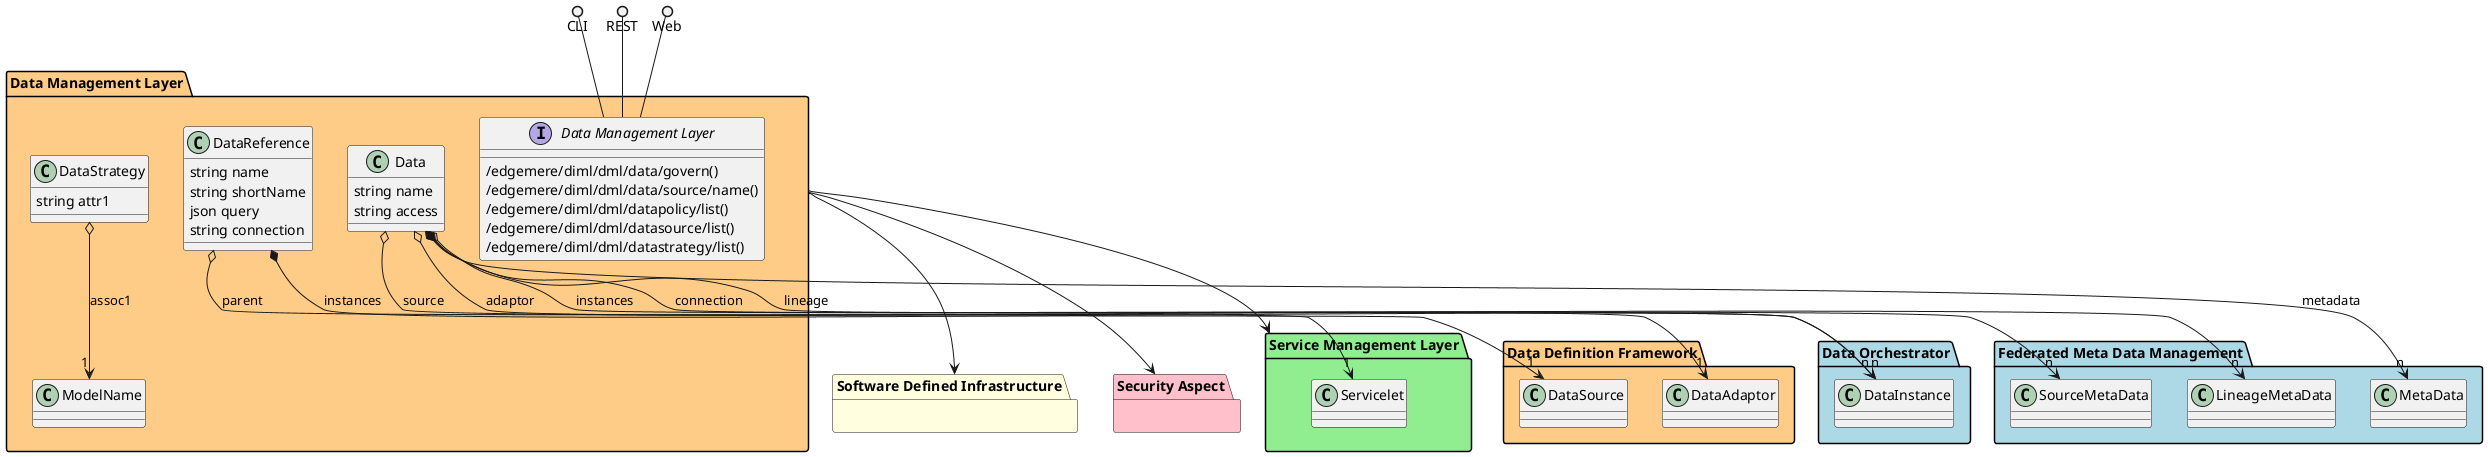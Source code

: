 @startuml


package "Software Defined Infrastructure" #lightyellow {
    }

package "Security Aspect" #pink {
    }

package "Service Management Layer" #lightgreen {
    
        class Servicelet {
        }
    }

package "Data Definition Framework" #ffcc88 {
    
        class DataSource {
        }
    
        class DataAdaptor {
        }
    }

package "Data Orchestrator" #lightblue {
    
        class DataInstance {
        }
    }

package "Federated Meta Data Management" #lightblue {
    
        class LineageMetaData {
        }
    
        class MetaData {
        }
    
        class SourceMetaData {
        }
    }


package "Data Management Layer" #ffcc88 {

    interface "Data Management Layer" as i {
            /edgemere/diml/dml/data/govern()
            /edgemere/diml/dml/data/source/name()
            /edgemere/diml/dml/datapolicy/list()
            /edgemere/diml/dml/datasource/list()
            /edgemere/diml/dml/datastrategy/list()
    
    }
}

CLI ()-- i
REST ()-- i
Web ()-- i

package "Data Management Layer" #ffcc88 {
        class "Data" {
                 string name
                 string access
                    }
                Data o--> "1" DataSource : source
                        Data o--> "1" DataAdaptor : adaptor
                        Data o--> "n" DataInstance : instances
                        Data *--> "n" LineageMetaData : lineage
                        Data *--> "n" MetaData : metadata
                        Data *--> "n" SourceMetaData : connection
            
    
    class "DataReference" {
                 string name
                 string shortName
                 json query
                 string connection
                    }
                DataReference *--> "n" DataInstance : instances
                        DataReference o--> "1" Servicelet : parent
            
    
    class "DataStrategy" {
                 string attr1
                    }
                DataStrategy o--> "1" ModelName : assoc1
            
    

}


    "Data Management Layer" --> "Software Defined Infrastructure"

    "Data Management Layer" --> "Security Aspect"

    "Data Management Layer" --> "Service Management Layer"


@enduml

